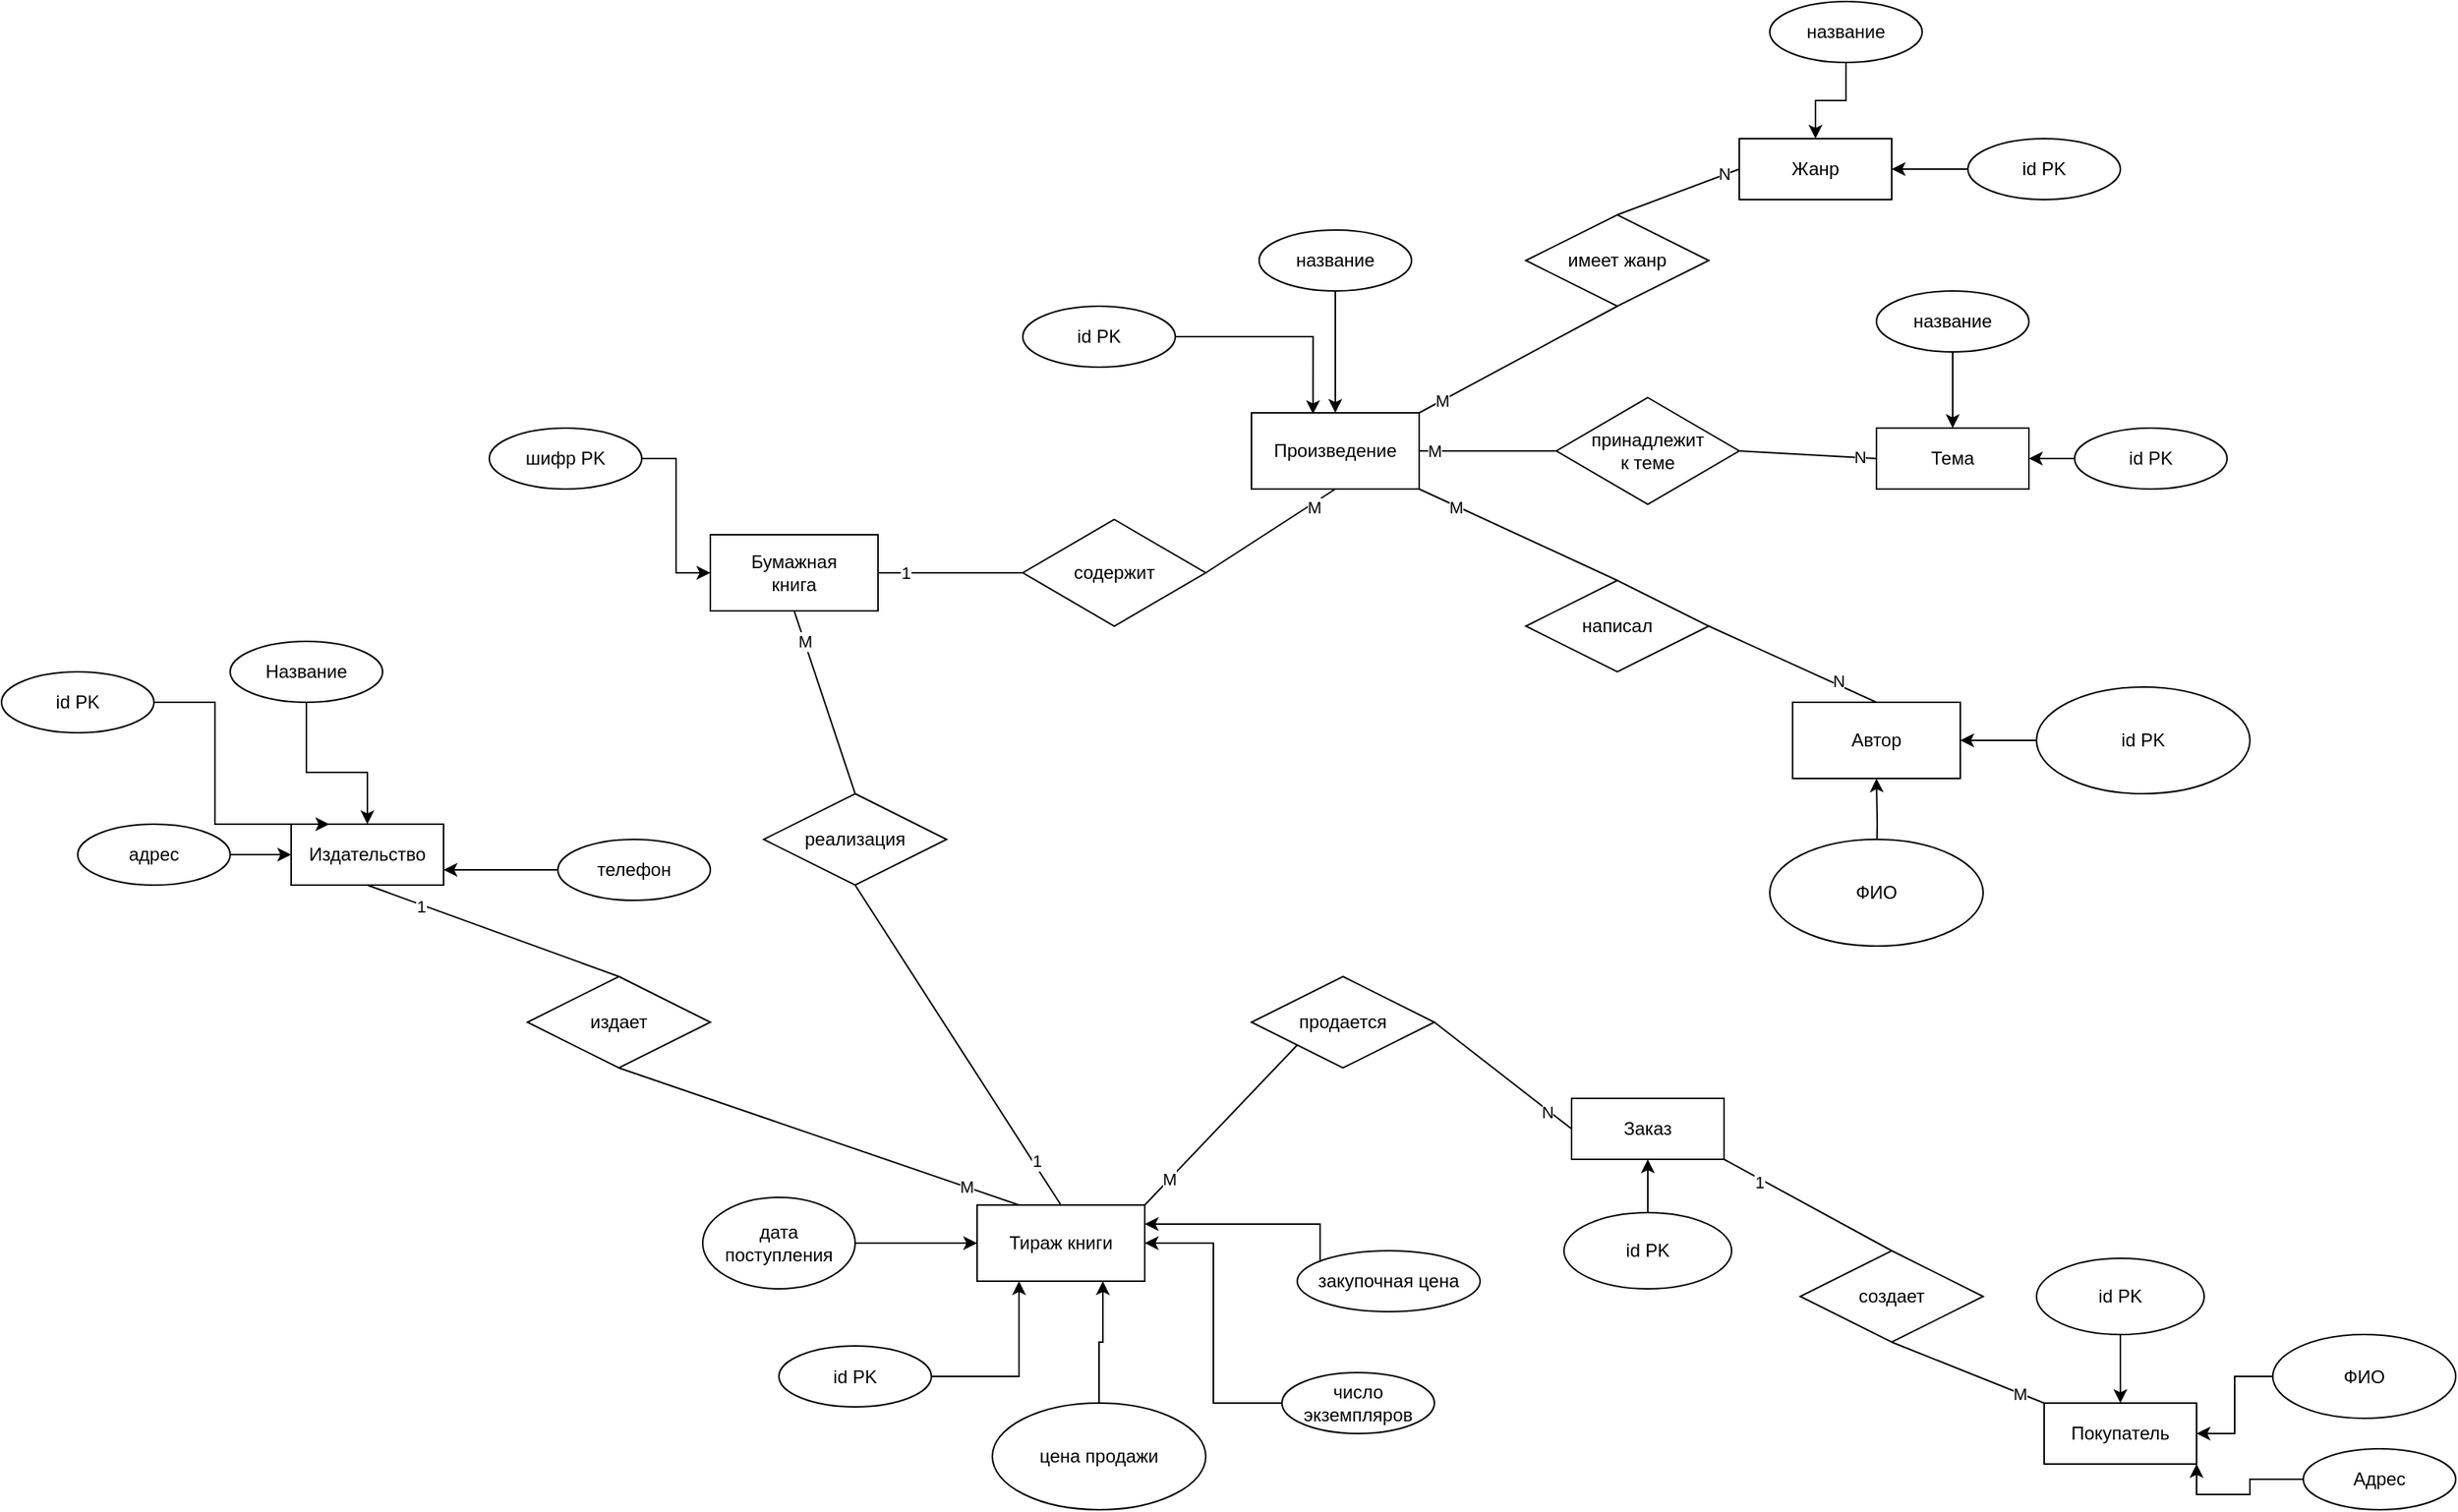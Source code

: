 <mxfile version="28.1.2">
  <diagram name="Page-1" id="4gY1-9q_Mk5y2YA-QHFZ">
    <mxGraphModel dx="2587" dy="1203" grid="1" gridSize="10" guides="1" tooltips="1" connect="1" arrows="1" fold="1" page="1" pageScale="1" pageWidth="850" pageHeight="1100" math="0" shadow="0">
      <root>
        <mxCell id="0" />
        <mxCell id="1" parent="0" />
        <mxCell id="9Se3oxlIsE2VvD1E5Tmt-3" value="Произведение" style="html=1;whiteSpace=wrap;" parent="1" vertex="1">
          <mxGeometry x="210" y="360" width="110" height="50" as="geometry" />
        </mxCell>
        <mxCell id="9Se3oxlIsE2VvD1E5Tmt-8" value="id PK" style="ellipse;whiteSpace=wrap;html=1;" parent="1" vertex="1">
          <mxGeometry x="60" y="290" width="100" height="40" as="geometry" />
        </mxCell>
        <mxCell id="9Se3oxlIsE2VvD1E5Tmt-14" style="edgeStyle=orthogonalEdgeStyle;rounded=0;orthogonalLoop=1;jettySize=auto;html=1;entryX=0.5;entryY=0;entryDx=0;entryDy=0;" parent="1" source="9Se3oxlIsE2VvD1E5Tmt-11" target="9Se3oxlIsE2VvD1E5Tmt-3" edge="1">
          <mxGeometry relative="1" as="geometry" />
        </mxCell>
        <mxCell id="9Se3oxlIsE2VvD1E5Tmt-11" value="название" style="ellipse;whiteSpace=wrap;html=1;" parent="1" vertex="1">
          <mxGeometry x="215" y="240" width="100" height="40" as="geometry" />
        </mxCell>
        <mxCell id="9Se3oxlIsE2VvD1E5Tmt-16" style="edgeStyle=orthogonalEdgeStyle;rounded=0;orthogonalLoop=1;jettySize=auto;html=1;entryX=0.367;entryY=0.016;entryDx=0;entryDy=0;entryPerimeter=0;" parent="1" source="9Se3oxlIsE2VvD1E5Tmt-8" target="9Se3oxlIsE2VvD1E5Tmt-3" edge="1">
          <mxGeometry relative="1" as="geometry">
            <Array as="points">
              <mxPoint x="250" y="310" />
            </Array>
          </mxGeometry>
        </mxCell>
        <mxCell id="9Se3oxlIsE2VvD1E5Tmt-17" value="Тираж книги" style="html=1;whiteSpace=wrap;" parent="1" vertex="1">
          <mxGeometry x="30" y="880" width="110" height="50" as="geometry" />
        </mxCell>
        <mxCell id="9Se3oxlIsE2VvD1E5Tmt-26" style="edgeStyle=orthogonalEdgeStyle;rounded=0;orthogonalLoop=1;jettySize=auto;html=1;entryX=0;entryY=0.5;entryDx=0;entryDy=0;" parent="1" source="9Se3oxlIsE2VvD1E5Tmt-18" target="9Se3oxlIsE2VvD1E5Tmt-17" edge="1">
          <mxGeometry relative="1" as="geometry" />
        </mxCell>
        <mxCell id="9Se3oxlIsE2VvD1E5Tmt-18" value="дата поступления" style="ellipse;whiteSpace=wrap;html=1;" parent="1" vertex="1">
          <mxGeometry x="-150" y="875" width="100" height="60" as="geometry" />
        </mxCell>
        <mxCell id="9Se3oxlIsE2VvD1E5Tmt-29" style="edgeStyle=orthogonalEdgeStyle;rounded=0;orthogonalLoop=1;jettySize=auto;html=1;entryX=1;entryY=0.25;entryDx=0;entryDy=0;" parent="1" source="9Se3oxlIsE2VvD1E5Tmt-20" target="9Se3oxlIsE2VvD1E5Tmt-17" edge="1">
          <mxGeometry relative="1" as="geometry">
            <Array as="points">
              <mxPoint x="255" y="892" />
            </Array>
          </mxGeometry>
        </mxCell>
        <mxCell id="9Se3oxlIsE2VvD1E5Tmt-20" value="закупочная цена" style="ellipse;whiteSpace=wrap;html=1;" parent="1" vertex="1">
          <mxGeometry x="240" y="910" width="120" height="40" as="geometry" />
        </mxCell>
        <mxCell id="9Se3oxlIsE2VvD1E5Tmt-23" style="edgeStyle=orthogonalEdgeStyle;rounded=0;orthogonalLoop=1;jettySize=auto;html=1;entryX=1;entryY=0.5;entryDx=0;entryDy=0;" parent="1" source="9Se3oxlIsE2VvD1E5Tmt-21" target="9Se3oxlIsE2VvD1E5Tmt-17" edge="1">
          <mxGeometry relative="1" as="geometry" />
        </mxCell>
        <mxCell id="9Se3oxlIsE2VvD1E5Tmt-21" value="число экземпляров" style="ellipse;whiteSpace=wrap;html=1;" parent="1" vertex="1">
          <mxGeometry x="230" y="990" width="100" height="40" as="geometry" />
        </mxCell>
        <mxCell id="9Se3oxlIsE2VvD1E5Tmt-36" value="реализация" style="shape=rhombus;perimeter=rhombusPerimeter;whiteSpace=wrap;html=1;align=center;" parent="1" vertex="1">
          <mxGeometry x="-110" y="610" width="120" height="60" as="geometry" />
        </mxCell>
        <mxCell id="9Se3oxlIsE2VvD1E5Tmt-47" value="" style="endArrow=none;html=1;rounded=0;exitX=0.5;exitY=1;exitDx=0;exitDy=0;entryX=0.5;entryY=0;entryDx=0;entryDy=0;" parent="1" source="R1NpIcsILPxAZZRYo32D-2" target="9Se3oxlIsE2VvD1E5Tmt-36" edge="1">
          <mxGeometry relative="1" as="geometry">
            <mxPoint x="160" y="480" as="sourcePoint" />
            <mxPoint x="320" y="480" as="targetPoint" />
          </mxGeometry>
        </mxCell>
        <mxCell id="9Se3oxlIsE2VvD1E5Tmt-49" value="M" style="edgeLabel;html=1;align=center;verticalAlign=middle;resizable=0;points=[];" parent="9Se3oxlIsE2VvD1E5Tmt-47" vertex="1" connectable="0">
          <mxGeometry x="-0.678" relative="1" as="geometry">
            <mxPoint as="offset" />
          </mxGeometry>
        </mxCell>
        <mxCell id="9Se3oxlIsE2VvD1E5Tmt-48" value="" style="endArrow=none;html=1;rounded=0;entryX=0.5;entryY=1;entryDx=0;entryDy=0;exitX=0.5;exitY=0;exitDx=0;exitDy=0;" parent="1" source="9Se3oxlIsE2VvD1E5Tmt-17" target="9Se3oxlIsE2VvD1E5Tmt-36" edge="1">
          <mxGeometry relative="1" as="geometry">
            <mxPoint x="10" y="790" as="sourcePoint" />
            <mxPoint x="170" y="790" as="targetPoint" />
          </mxGeometry>
        </mxCell>
        <mxCell id="9Se3oxlIsE2VvD1E5Tmt-51" value="1" style="edgeLabel;html=1;align=center;verticalAlign=middle;resizable=0;points=[];" parent="9Se3oxlIsE2VvD1E5Tmt-48" vertex="1" connectable="0">
          <mxGeometry x="-0.727" y="-1" relative="1" as="geometry">
            <mxPoint x="1" as="offset" />
          </mxGeometry>
        </mxCell>
        <mxCell id="9Se3oxlIsE2VvD1E5Tmt-52" value="Тема" style="whiteSpace=wrap;html=1;align=center;" parent="1" vertex="1">
          <mxGeometry x="620" y="370" width="100" height="40" as="geometry" />
        </mxCell>
        <mxCell id="9Se3oxlIsE2VvD1E5Tmt-53" value="принадлежит&lt;div&gt;к теме&lt;/div&gt;" style="shape=rhombus;perimeter=rhombusPerimeter;whiteSpace=wrap;html=1;align=center;" parent="1" vertex="1">
          <mxGeometry x="410" y="350" width="120" height="70" as="geometry" />
        </mxCell>
        <mxCell id="9Se3oxlIsE2VvD1E5Tmt-55" value="" style="endArrow=none;html=1;rounded=0;exitX=1;exitY=0.5;exitDx=0;exitDy=0;entryX=0;entryY=0.5;entryDx=0;entryDy=0;" parent="1" source="9Se3oxlIsE2VvD1E5Tmt-3" target="9Se3oxlIsE2VvD1E5Tmt-53" edge="1">
          <mxGeometry relative="1" as="geometry">
            <mxPoint x="280" y="480" as="sourcePoint" />
            <mxPoint x="440" y="480" as="targetPoint" />
          </mxGeometry>
        </mxCell>
        <mxCell id="9Se3oxlIsE2VvD1E5Tmt-57" value="M" style="edgeLabel;html=1;align=center;verticalAlign=middle;resizable=0;points=[];" parent="9Se3oxlIsE2VvD1E5Tmt-55" vertex="1" connectable="0">
          <mxGeometry x="-0.774" relative="1" as="geometry">
            <mxPoint as="offset" />
          </mxGeometry>
        </mxCell>
        <mxCell id="9Se3oxlIsE2VvD1E5Tmt-56" value="" style="endArrow=none;html=1;rounded=0;exitX=1;exitY=0.5;exitDx=0;exitDy=0;entryX=0;entryY=0.5;entryDx=0;entryDy=0;" parent="1" source="9Se3oxlIsE2VvD1E5Tmt-53" target="9Se3oxlIsE2VvD1E5Tmt-52" edge="1">
          <mxGeometry relative="1" as="geometry">
            <mxPoint x="420" y="460" as="sourcePoint" />
            <mxPoint x="580" y="460" as="targetPoint" />
          </mxGeometry>
        </mxCell>
        <mxCell id="9Se3oxlIsE2VvD1E5Tmt-58" value="N" style="edgeLabel;html=1;align=center;verticalAlign=middle;resizable=0;points=[];" parent="9Se3oxlIsE2VvD1E5Tmt-56" vertex="1" connectable="0">
          <mxGeometry x="0.755" y="1" relative="1" as="geometry">
            <mxPoint as="offset" />
          </mxGeometry>
        </mxCell>
        <mxCell id="9Se3oxlIsE2VvD1E5Tmt-60" style="edgeStyle=orthogonalEdgeStyle;rounded=0;orthogonalLoop=1;jettySize=auto;html=1;entryX=0.5;entryY=0;entryDx=0;entryDy=0;" parent="1" source="9Se3oxlIsE2VvD1E5Tmt-59" target="9Se3oxlIsE2VvD1E5Tmt-52" edge="1">
          <mxGeometry relative="1" as="geometry" />
        </mxCell>
        <mxCell id="9Se3oxlIsE2VvD1E5Tmt-59" value="название" style="ellipse;whiteSpace=wrap;html=1;align=center;" parent="1" vertex="1">
          <mxGeometry x="620" y="280" width="100" height="40" as="geometry" />
        </mxCell>
        <mxCell id="9Se3oxlIsE2VvD1E5Tmt-62" style="edgeStyle=orthogonalEdgeStyle;rounded=0;orthogonalLoop=1;jettySize=auto;html=1;entryX=1;entryY=0.5;entryDx=0;entryDy=0;" parent="1" source="9Se3oxlIsE2VvD1E5Tmt-61" target="9Se3oxlIsE2VvD1E5Tmt-52" edge="1">
          <mxGeometry relative="1" as="geometry" />
        </mxCell>
        <mxCell id="9Se3oxlIsE2VvD1E5Tmt-61" value="id PK" style="ellipse;whiteSpace=wrap;html=1;align=center;" parent="1" vertex="1">
          <mxGeometry x="750" y="370" width="100" height="40" as="geometry" />
        </mxCell>
        <mxCell id="R1NpIcsILPxAZZRYo32D-1" style="edgeStyle=orthogonalEdgeStyle;rounded=0;orthogonalLoop=1;jettySize=auto;html=1;entryX=0.25;entryY=1;entryDx=0;entryDy=0;" edge="1" parent="1" source="9Se3oxlIsE2VvD1E5Tmt-66" target="9Se3oxlIsE2VvD1E5Tmt-17">
          <mxGeometry relative="1" as="geometry" />
        </mxCell>
        <mxCell id="9Se3oxlIsE2VvD1E5Tmt-66" value="id PK" style="ellipse;whiteSpace=wrap;html=1;align=center;" parent="1" vertex="1">
          <mxGeometry x="-100" y="972.5" width="100" height="40" as="geometry" />
        </mxCell>
        <mxCell id="W8SGmFH3baPtPfJe9Yov-1" value="Автор" style="html=1;whiteSpace=wrap;" parent="1" vertex="1">
          <mxGeometry x="565" y="550" width="110" height="50" as="geometry" />
        </mxCell>
        <mxCell id="W8SGmFH3baPtPfJe9Yov-4" style="edgeStyle=orthogonalEdgeStyle;rounded=0;orthogonalLoop=1;jettySize=auto;html=1;entryX=0.5;entryY=1;entryDx=0;entryDy=0;" parent="1" target="W8SGmFH3baPtPfJe9Yov-1" edge="1">
          <mxGeometry relative="1" as="geometry">
            <mxPoint x="620" y="660.0" as="sourcePoint" />
          </mxGeometry>
        </mxCell>
        <mxCell id="W8SGmFH3baPtPfJe9Yov-2" value="ФИО" style="ellipse;whiteSpace=wrap;html=1;" parent="1" vertex="1">
          <mxGeometry x="550" y="640" width="140" height="70" as="geometry" />
        </mxCell>
        <mxCell id="W8SGmFH3baPtPfJe9Yov-5" style="edgeStyle=orthogonalEdgeStyle;rounded=0;orthogonalLoop=1;jettySize=auto;html=1;entryX=1;entryY=0.5;entryDx=0;entryDy=0;" parent="1" source="W8SGmFH3baPtPfJe9Yov-3" target="W8SGmFH3baPtPfJe9Yov-1" edge="1">
          <mxGeometry relative="1" as="geometry" />
        </mxCell>
        <mxCell id="W8SGmFH3baPtPfJe9Yov-3" value="id PK" style="ellipse;whiteSpace=wrap;html=1;" parent="1" vertex="1">
          <mxGeometry x="725" y="540" width="140" height="70" as="geometry" />
        </mxCell>
        <mxCell id="W8SGmFH3baPtPfJe9Yov-11" value="написал" style="shape=rhombus;perimeter=rhombusPerimeter;whiteSpace=wrap;html=1;align=center;" parent="1" vertex="1">
          <mxGeometry x="390" y="470" width="120" height="60" as="geometry" />
        </mxCell>
        <mxCell id="W8SGmFH3baPtPfJe9Yov-12" value="" style="endArrow=none;html=1;rounded=0;exitX=1;exitY=1;exitDx=0;exitDy=0;entryX=0.5;entryY=0;entryDx=0;entryDy=0;" parent="1" source="9Se3oxlIsE2VvD1E5Tmt-3" target="W8SGmFH3baPtPfJe9Yov-11" edge="1">
          <mxGeometry relative="1" as="geometry">
            <mxPoint x="420" y="610" as="sourcePoint" />
            <mxPoint x="580" y="610" as="targetPoint" />
          </mxGeometry>
        </mxCell>
        <mxCell id="W8SGmFH3baPtPfJe9Yov-13" value="M" style="edgeLabel;html=1;align=center;verticalAlign=middle;resizable=0;points=[];" parent="W8SGmFH3baPtPfJe9Yov-12" vertex="1" connectable="0">
          <mxGeometry x="-0.638" y="-1" relative="1" as="geometry">
            <mxPoint x="1" as="offset" />
          </mxGeometry>
        </mxCell>
        <mxCell id="W8SGmFH3baPtPfJe9Yov-14" value="" style="endArrow=none;html=1;rounded=0;exitX=1;exitY=0.5;exitDx=0;exitDy=0;entryX=0.5;entryY=0;entryDx=0;entryDy=0;" parent="1" source="W8SGmFH3baPtPfJe9Yov-11" target="W8SGmFH3baPtPfJe9Yov-1" edge="1">
          <mxGeometry relative="1" as="geometry">
            <mxPoint x="445" y="620" as="sourcePoint" />
            <mxPoint x="605" y="620" as="targetPoint" />
          </mxGeometry>
        </mxCell>
        <mxCell id="W8SGmFH3baPtPfJe9Yov-15" value="N" style="edgeLabel;html=1;align=center;verticalAlign=middle;resizable=0;points=[];" parent="W8SGmFH3baPtPfJe9Yov-14" vertex="1" connectable="0">
          <mxGeometry x="0.521" y="3" relative="1" as="geometry">
            <mxPoint as="offset" />
          </mxGeometry>
        </mxCell>
        <mxCell id="W8SGmFH3baPtPfJe9Yov-16" value="Издательство" style="whiteSpace=wrap;html=1;align=center;" parent="1" vertex="1">
          <mxGeometry x="-420" y="630" width="100" height="40" as="geometry" />
        </mxCell>
        <mxCell id="W8SGmFH3baPtPfJe9Yov-29" style="edgeStyle=orthogonalEdgeStyle;rounded=0;orthogonalLoop=1;jettySize=auto;html=1;entryX=0.25;entryY=0;entryDx=0;entryDy=0;" parent="1" source="W8SGmFH3baPtPfJe9Yov-17" target="W8SGmFH3baPtPfJe9Yov-16" edge="1">
          <mxGeometry relative="1" as="geometry">
            <Array as="points">
              <mxPoint x="-470" y="550" />
              <mxPoint x="-470" y="630" />
            </Array>
          </mxGeometry>
        </mxCell>
        <mxCell id="W8SGmFH3baPtPfJe9Yov-17" value="id PK" style="ellipse;whiteSpace=wrap;html=1;align=center;" parent="1" vertex="1">
          <mxGeometry x="-610" y="530" width="100" height="40" as="geometry" />
        </mxCell>
        <mxCell id="W8SGmFH3baPtPfJe9Yov-20" style="edgeStyle=orthogonalEdgeStyle;rounded=0;orthogonalLoop=1;jettySize=auto;html=1;exitX=0.5;exitY=1;exitDx=0;exitDy=0;" parent="1" source="W8SGmFH3baPtPfJe9Yov-19" target="W8SGmFH3baPtPfJe9Yov-16" edge="1">
          <mxGeometry relative="1" as="geometry">
            <Array as="points">
              <mxPoint x="-410" y="596" />
              <mxPoint x="-370" y="596" />
            </Array>
          </mxGeometry>
        </mxCell>
        <mxCell id="W8SGmFH3baPtPfJe9Yov-19" value="Название" style="ellipse;whiteSpace=wrap;html=1;align=center;" parent="1" vertex="1">
          <mxGeometry x="-460" y="510" width="100" height="40" as="geometry" />
        </mxCell>
        <mxCell id="W8SGmFH3baPtPfJe9Yov-22" style="edgeStyle=orthogonalEdgeStyle;rounded=0;orthogonalLoop=1;jettySize=auto;html=1;" parent="1" source="W8SGmFH3baPtPfJe9Yov-21" target="W8SGmFH3baPtPfJe9Yov-16" edge="1">
          <mxGeometry relative="1" as="geometry" />
        </mxCell>
        <mxCell id="W8SGmFH3baPtPfJe9Yov-21" value="адрес" style="ellipse;whiteSpace=wrap;html=1;align=center;" parent="1" vertex="1">
          <mxGeometry x="-560" y="630" width="100" height="40" as="geometry" />
        </mxCell>
        <mxCell id="W8SGmFH3baPtPfJe9Yov-23" value="издает" style="shape=rhombus;perimeter=rhombusPerimeter;whiteSpace=wrap;html=1;align=center;" parent="1" vertex="1">
          <mxGeometry x="-265" y="730" width="120" height="60" as="geometry" />
        </mxCell>
        <mxCell id="W8SGmFH3baPtPfJe9Yov-24" value="" style="endArrow=none;html=1;rounded=0;exitX=0.5;exitY=1;exitDx=0;exitDy=0;entryX=0.5;entryY=0;entryDx=0;entryDy=0;" parent="1" source="W8SGmFH3baPtPfJe9Yov-16" target="W8SGmFH3baPtPfJe9Yov-23" edge="1">
          <mxGeometry relative="1" as="geometry">
            <mxPoint x="70" y="690" as="sourcePoint" />
            <mxPoint x="230" y="690" as="targetPoint" />
          </mxGeometry>
        </mxCell>
        <mxCell id="W8SGmFH3baPtPfJe9Yov-27" value="1" style="edgeLabel;html=1;align=center;verticalAlign=middle;resizable=0;points=[];" parent="W8SGmFH3baPtPfJe9Yov-24" vertex="1" connectable="0">
          <mxGeometry x="-0.581" y="-1" relative="1" as="geometry">
            <mxPoint as="offset" />
          </mxGeometry>
        </mxCell>
        <mxCell id="W8SGmFH3baPtPfJe9Yov-25" value="" style="endArrow=none;html=1;rounded=0;exitX=0.5;exitY=1;exitDx=0;exitDy=0;entryX=0.25;entryY=0;entryDx=0;entryDy=0;" parent="1" source="W8SGmFH3baPtPfJe9Yov-23" target="9Se3oxlIsE2VvD1E5Tmt-17" edge="1">
          <mxGeometry relative="1" as="geometry">
            <mxPoint x="250" y="640" as="sourcePoint" />
            <mxPoint x="410" y="640" as="targetPoint" />
          </mxGeometry>
        </mxCell>
        <mxCell id="W8SGmFH3baPtPfJe9Yov-26" value="M" style="edgeLabel;html=1;align=center;verticalAlign=middle;resizable=0;points=[];" parent="W8SGmFH3baPtPfJe9Yov-25" vertex="1" connectable="0">
          <mxGeometry x="0.737" relative="1" as="geometry">
            <mxPoint as="offset" />
          </mxGeometry>
        </mxCell>
        <mxCell id="W8SGmFH3baPtPfJe9Yov-30" style="edgeStyle=orthogonalEdgeStyle;rounded=0;orthogonalLoop=1;jettySize=auto;html=1;entryX=1;entryY=0.75;entryDx=0;entryDy=0;" parent="1" source="W8SGmFH3baPtPfJe9Yov-28" target="W8SGmFH3baPtPfJe9Yov-16" edge="1">
          <mxGeometry relative="1" as="geometry">
            <Array as="points">
              <mxPoint x="-230" y="660" />
            </Array>
          </mxGeometry>
        </mxCell>
        <mxCell id="W8SGmFH3baPtPfJe9Yov-28" value="телефон" style="ellipse;whiteSpace=wrap;html=1;align=center;" parent="1" vertex="1">
          <mxGeometry x="-245" y="640" width="100" height="40" as="geometry" />
        </mxCell>
        <mxCell id="cuhkvLwkdtvA_Xsvxnh1-2" style="edgeStyle=orthogonalEdgeStyle;rounded=0;orthogonalLoop=1;jettySize=auto;html=1;entryX=0.75;entryY=1;entryDx=0;entryDy=0;" parent="1" source="cuhkvLwkdtvA_Xsvxnh1-1" target="9Se3oxlIsE2VvD1E5Tmt-17" edge="1">
          <mxGeometry relative="1" as="geometry" />
        </mxCell>
        <mxCell id="cuhkvLwkdtvA_Xsvxnh1-1" value="цена продажи" style="ellipse;whiteSpace=wrap;html=1;" parent="1" vertex="1">
          <mxGeometry x="40" y="1010" width="140" height="70" as="geometry" />
        </mxCell>
        <mxCell id="TmfHrnBX4bweccH5hzlP-1" value="Жанр" style="whiteSpace=wrap;html=1;align=center;" parent="1" vertex="1">
          <mxGeometry x="530" y="180" width="100" height="40" as="geometry" />
        </mxCell>
        <mxCell id="TmfHrnBX4bweccH5hzlP-2" value="имеет жанр" style="shape=rhombus;perimeter=rhombusPerimeter;whiteSpace=wrap;html=1;align=center;direction=north;" parent="1" vertex="1">
          <mxGeometry x="390" y="230" width="120" height="60" as="geometry" />
        </mxCell>
        <mxCell id="TmfHrnBX4bweccH5hzlP-3" value="" style="endArrow=none;html=1;rounded=0;exitX=1;exitY=0.5;exitDx=0;exitDy=0;entryX=0;entryY=0.5;entryDx=0;entryDy=0;" parent="1" source="TmfHrnBX4bweccH5hzlP-2" target="TmfHrnBX4bweccH5hzlP-1" edge="1">
          <mxGeometry relative="1" as="geometry">
            <mxPoint x="350" y="270" as="sourcePoint" />
            <mxPoint x="510" y="270" as="targetPoint" />
          </mxGeometry>
        </mxCell>
        <mxCell id="TmfHrnBX4bweccH5hzlP-4" value="N" style="edgeLabel;html=1;align=center;verticalAlign=middle;resizable=0;points=[];" parent="TmfHrnBX4bweccH5hzlP-3" vertex="1" connectable="0">
          <mxGeometry x="0.755" y="1" relative="1" as="geometry">
            <mxPoint as="offset" />
          </mxGeometry>
        </mxCell>
        <mxCell id="TmfHrnBX4bweccH5hzlP-5" style="edgeStyle=orthogonalEdgeStyle;rounded=0;orthogonalLoop=1;jettySize=auto;html=1;entryX=0.5;entryY=0;entryDx=0;entryDy=0;" parent="1" source="TmfHrnBX4bweccH5hzlP-6" target="TmfHrnBX4bweccH5hzlP-1" edge="1">
          <mxGeometry relative="1" as="geometry" />
        </mxCell>
        <mxCell id="TmfHrnBX4bweccH5hzlP-6" value="название" style="ellipse;whiteSpace=wrap;html=1;align=center;" parent="1" vertex="1">
          <mxGeometry x="550" y="90" width="100" height="40" as="geometry" />
        </mxCell>
        <mxCell id="TmfHrnBX4bweccH5hzlP-7" style="edgeStyle=orthogonalEdgeStyle;rounded=0;orthogonalLoop=1;jettySize=auto;html=1;entryX=1;entryY=0.5;entryDx=0;entryDy=0;" parent="1" source="TmfHrnBX4bweccH5hzlP-8" target="TmfHrnBX4bweccH5hzlP-1" edge="1">
          <mxGeometry relative="1" as="geometry" />
        </mxCell>
        <mxCell id="TmfHrnBX4bweccH5hzlP-8" value="id PK" style="ellipse;whiteSpace=wrap;html=1;align=center;" parent="1" vertex="1">
          <mxGeometry x="680" y="180" width="100" height="40" as="geometry" />
        </mxCell>
        <mxCell id="TmfHrnBX4bweccH5hzlP-9" value="" style="endArrow=none;html=1;rounded=0;exitX=1;exitY=0;exitDx=0;exitDy=0;entryX=0;entryY=0.5;entryDx=0;entryDy=0;" parent="1" source="9Se3oxlIsE2VvD1E5Tmt-3" target="TmfHrnBX4bweccH5hzlP-2" edge="1">
          <mxGeometry relative="1" as="geometry">
            <mxPoint x="360" y="310" as="sourcePoint" />
            <mxPoint x="450" y="315" as="targetPoint" />
          </mxGeometry>
        </mxCell>
        <mxCell id="TmfHrnBX4bweccH5hzlP-10" value="M" style="edgeLabel;html=1;align=center;verticalAlign=middle;resizable=0;points=[];" parent="TmfHrnBX4bweccH5hzlP-9" vertex="1" connectable="0">
          <mxGeometry x="-0.774" relative="1" as="geometry">
            <mxPoint as="offset" />
          </mxGeometry>
        </mxCell>
        <mxCell id="6Ank3q57ABnUUZoKMcUR-1" value="Заказ" style="whiteSpace=wrap;html=1;align=center;" parent="1" vertex="1">
          <mxGeometry x="420" y="810" width="100" height="40" as="geometry" />
        </mxCell>
        <mxCell id="6Ank3q57ABnUUZoKMcUR-2" value="продается" style="shape=rhombus;perimeter=rhombusPerimeter;whiteSpace=wrap;html=1;align=center;" parent="1" vertex="1">
          <mxGeometry x="210" y="730" width="120" height="60" as="geometry" />
        </mxCell>
        <mxCell id="6Ank3q57ABnUUZoKMcUR-3" value="" style="endArrow=none;html=1;rounded=0;exitX=1;exitY=0;exitDx=0;exitDy=0;entryX=0;entryY=1;entryDx=0;entryDy=0;" parent="1" source="9Se3oxlIsE2VvD1E5Tmt-17" target="6Ank3q57ABnUUZoKMcUR-2" edge="1">
          <mxGeometry relative="1" as="geometry">
            <mxPoint x="255" y="840" as="sourcePoint" />
            <mxPoint x="170" y="1040" as="targetPoint" />
          </mxGeometry>
        </mxCell>
        <mxCell id="6Ank3q57ABnUUZoKMcUR-4" value="M" style="edgeLabel;html=1;align=center;verticalAlign=middle;resizable=0;points=[];" parent="6Ank3q57ABnUUZoKMcUR-3" vertex="1" connectable="0">
          <mxGeometry x="-0.678" relative="1" as="geometry">
            <mxPoint as="offset" />
          </mxGeometry>
        </mxCell>
        <mxCell id="6Ank3q57ABnUUZoKMcUR-5" value="" style="endArrow=none;html=1;rounded=0;exitX=1;exitY=0.5;exitDx=0;exitDy=0;entryX=0;entryY=0.5;entryDx=0;entryDy=0;" parent="1" source="6Ank3q57ABnUUZoKMcUR-2" target="6Ank3q57ABnUUZoKMcUR-1" edge="1">
          <mxGeometry relative="1" as="geometry">
            <mxPoint x="625" y="870" as="sourcePoint" />
            <mxPoint x="540" y="1070" as="targetPoint" />
          </mxGeometry>
        </mxCell>
        <mxCell id="6Ank3q57ABnUUZoKMcUR-15" value="N" style="edgeLabel;html=1;align=center;verticalAlign=middle;resizable=0;points=[];" parent="6Ank3q57ABnUUZoKMcUR-5" vertex="1" connectable="0">
          <mxGeometry x="0.665" y="-2" relative="1" as="geometry">
            <mxPoint y="-1" as="offset" />
          </mxGeometry>
        </mxCell>
        <mxCell id="6Ank3q57ABnUUZoKMcUR-8" value="Покупатель" style="whiteSpace=wrap;html=1;align=center;" parent="1" vertex="1">
          <mxGeometry x="730" y="1010" width="100" height="40" as="geometry" />
        </mxCell>
        <mxCell id="6Ank3q57ABnUUZoKMcUR-9" value="создает" style="shape=rhombus;perimeter=rhombusPerimeter;whiteSpace=wrap;html=1;align=center;" parent="1" vertex="1">
          <mxGeometry x="570" y="910" width="120" height="60" as="geometry" />
        </mxCell>
        <mxCell id="6Ank3q57ABnUUZoKMcUR-10" value="" style="endArrow=none;html=1;rounded=0;exitX=0;exitY=0;exitDx=0;exitDy=0;entryX=0.5;entryY=1;entryDx=0;entryDy=0;" parent="1" source="6Ank3q57ABnUUZoKMcUR-8" target="6Ank3q57ABnUUZoKMcUR-9" edge="1">
          <mxGeometry relative="1" as="geometry">
            <mxPoint x="550" y="890" as="sourcePoint" />
            <mxPoint x="640" y="960" as="targetPoint" />
          </mxGeometry>
        </mxCell>
        <mxCell id="6Ank3q57ABnUUZoKMcUR-11" value="M" style="edgeLabel;html=1;align=center;verticalAlign=middle;resizable=0;points=[];" parent="6Ank3q57ABnUUZoKMcUR-10" vertex="1" connectable="0">
          <mxGeometry x="-0.678" relative="1" as="geometry">
            <mxPoint as="offset" />
          </mxGeometry>
        </mxCell>
        <mxCell id="6Ank3q57ABnUUZoKMcUR-12" value="" style="endArrow=none;html=1;rounded=0;exitX=0.5;exitY=0;exitDx=0;exitDy=0;entryX=1;entryY=1;entryDx=0;entryDy=0;" parent="1" source="6Ank3q57ABnUUZoKMcUR-9" target="6Ank3q57ABnUUZoKMcUR-1" edge="1">
          <mxGeometry relative="1" as="geometry">
            <mxPoint x="620" y="940" as="sourcePoint" />
            <mxPoint x="520" y="900" as="targetPoint" />
          </mxGeometry>
        </mxCell>
        <mxCell id="6Ank3q57ABnUUZoKMcUR-14" value="1" style="edgeLabel;html=1;align=center;verticalAlign=middle;resizable=0;points=[];" parent="6Ank3q57ABnUUZoKMcUR-12" vertex="1" connectable="0">
          <mxGeometry x="0.573" y="2" relative="1" as="geometry">
            <mxPoint as="offset" />
          </mxGeometry>
        </mxCell>
        <mxCell id="6Ank3q57ABnUUZoKMcUR-17" style="edgeStyle=orthogonalEdgeStyle;rounded=0;orthogonalLoop=1;jettySize=auto;html=1;entryX=0.5;entryY=1;entryDx=0;entryDy=0;" parent="1" source="6Ank3q57ABnUUZoKMcUR-16" target="6Ank3q57ABnUUZoKMcUR-1" edge="1">
          <mxGeometry relative="1" as="geometry" />
        </mxCell>
        <mxCell id="6Ank3q57ABnUUZoKMcUR-16" value="id PK" style="ellipse;whiteSpace=wrap;html=1;" parent="1" vertex="1">
          <mxGeometry x="415" y="885" width="110" height="50" as="geometry" />
        </mxCell>
        <mxCell id="6Ank3q57ABnUUZoKMcUR-19" style="edgeStyle=orthogonalEdgeStyle;rounded=0;orthogonalLoop=1;jettySize=auto;html=1;entryX=1;entryY=0.5;entryDx=0;entryDy=0;" parent="1" source="6Ank3q57ABnUUZoKMcUR-18" target="6Ank3q57ABnUUZoKMcUR-8" edge="1">
          <mxGeometry relative="1" as="geometry" />
        </mxCell>
        <mxCell id="6Ank3q57ABnUUZoKMcUR-18" value="ФИО" style="ellipse;whiteSpace=wrap;html=1;" parent="1" vertex="1">
          <mxGeometry x="880" y="965" width="120" height="55" as="geometry" />
        </mxCell>
        <mxCell id="6Ank3q57ABnUUZoKMcUR-21" style="edgeStyle=orthogonalEdgeStyle;rounded=0;orthogonalLoop=1;jettySize=auto;html=1;" parent="1" source="6Ank3q57ABnUUZoKMcUR-20" target="6Ank3q57ABnUUZoKMcUR-8" edge="1">
          <mxGeometry relative="1" as="geometry" />
        </mxCell>
        <mxCell id="6Ank3q57ABnUUZoKMcUR-20" value="id PK" style="ellipse;whiteSpace=wrap;html=1;" parent="1" vertex="1">
          <mxGeometry x="725" y="915" width="110" height="50" as="geometry" />
        </mxCell>
        <mxCell id="6Ank3q57ABnUUZoKMcUR-23" style="edgeStyle=orthogonalEdgeStyle;rounded=0;orthogonalLoop=1;jettySize=auto;html=1;entryX=1;entryY=1;entryDx=0;entryDy=0;" parent="1" source="6Ank3q57ABnUUZoKMcUR-22" target="6Ank3q57ABnUUZoKMcUR-8" edge="1">
          <mxGeometry relative="1" as="geometry" />
        </mxCell>
        <mxCell id="6Ank3q57ABnUUZoKMcUR-22" value="Адрес" style="ellipse;whiteSpace=wrap;html=1;align=center;" parent="1" vertex="1">
          <mxGeometry x="900" y="1040" width="100" height="40" as="geometry" />
        </mxCell>
        <mxCell id="R1NpIcsILPxAZZRYo32D-2" value="Бумажная&lt;div&gt;книга&lt;/div&gt;" style="html=1;whiteSpace=wrap;" vertex="1" parent="1">
          <mxGeometry x="-145" y="440" width="110" height="50" as="geometry" />
        </mxCell>
        <mxCell id="R1NpIcsILPxAZZRYo32D-4" style="edgeStyle=orthogonalEdgeStyle;rounded=0;orthogonalLoop=1;jettySize=auto;html=1;entryX=0;entryY=0.5;entryDx=0;entryDy=0;" edge="1" parent="1" source="R1NpIcsILPxAZZRYo32D-3" target="R1NpIcsILPxAZZRYo32D-2">
          <mxGeometry relative="1" as="geometry" />
        </mxCell>
        <mxCell id="R1NpIcsILPxAZZRYo32D-3" value="шифр PK" style="ellipse;whiteSpace=wrap;html=1;" vertex="1" parent="1">
          <mxGeometry x="-290" y="370" width="100" height="40" as="geometry" />
        </mxCell>
        <mxCell id="R1NpIcsILPxAZZRYo32D-5" value="содержит" style="shape=rhombus;perimeter=rhombusPerimeter;whiteSpace=wrap;html=1;align=center;" vertex="1" parent="1">
          <mxGeometry x="60" y="430" width="120" height="70" as="geometry" />
        </mxCell>
        <mxCell id="R1NpIcsILPxAZZRYo32D-6" value="" style="endArrow=none;html=1;rounded=0;exitX=1;exitY=0.5;exitDx=0;exitDy=0;entryX=0;entryY=0.5;entryDx=0;entryDy=0;" edge="1" parent="1" source="R1NpIcsILPxAZZRYo32D-2" target="R1NpIcsILPxAZZRYo32D-5">
          <mxGeometry relative="1" as="geometry">
            <mxPoint x="30" y="540" as="sourcePoint" />
            <mxPoint x="190" y="540" as="targetPoint" />
          </mxGeometry>
        </mxCell>
        <mxCell id="R1NpIcsILPxAZZRYo32D-8" value="1" style="edgeLabel;html=1;align=center;verticalAlign=middle;resizable=0;points=[];" vertex="1" connectable="0" parent="R1NpIcsILPxAZZRYo32D-6">
          <mxGeometry x="-0.635" relative="1" as="geometry">
            <mxPoint as="offset" />
          </mxGeometry>
        </mxCell>
        <mxCell id="R1NpIcsILPxAZZRYo32D-7" value="" style="endArrow=none;html=1;rounded=0;exitX=1;exitY=0.5;exitDx=0;exitDy=0;entryX=0.5;entryY=1;entryDx=0;entryDy=0;" edge="1" parent="1" source="R1NpIcsILPxAZZRYo32D-5" target="9Se3oxlIsE2VvD1E5Tmt-3">
          <mxGeometry relative="1" as="geometry">
            <mxPoint x="260" y="550" as="sourcePoint" />
            <mxPoint x="355" y="550" as="targetPoint" />
          </mxGeometry>
        </mxCell>
        <mxCell id="R1NpIcsILPxAZZRYo32D-9" value="М" style="edgeLabel;html=1;align=center;verticalAlign=middle;resizable=0;points=[];" vertex="1" connectable="0" parent="R1NpIcsILPxAZZRYo32D-7">
          <mxGeometry x="0.634" y="-2" relative="1" as="geometry">
            <mxPoint as="offset" />
          </mxGeometry>
        </mxCell>
      </root>
    </mxGraphModel>
  </diagram>
</mxfile>
